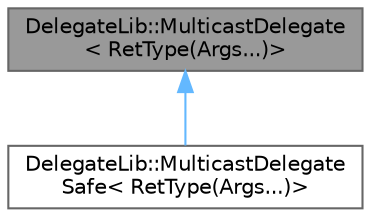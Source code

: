 digraph "DelegateLib::MulticastDelegate&lt; RetType(Args...)&gt;"
{
 // LATEX_PDF_SIZE
  bgcolor="transparent";
  edge [fontname=Helvetica,fontsize=10,labelfontname=Helvetica,labelfontsize=10];
  node [fontname=Helvetica,fontsize=10,shape=box,height=0.2,width=0.4];
  Node1 [id="Node000001",label="DelegateLib::MulticastDelegate\l\< RetType(Args...)\>",height=0.2,width=0.4,color="gray40", fillcolor="grey60", style="filled", fontcolor="black",tooltip="Not thread-safe multicast delegate container class. The class has a list of Delegate<> instances...."];
  Node1 -> Node2 [id="edge1_Node000001_Node000002",dir="back",color="steelblue1",style="solid",tooltip=" "];
  Node2 [id="Node000002",label="DelegateLib::MulticastDelegate\lSafe\< RetType(Args...)\>",height=0.2,width=0.4,color="gray40", fillcolor="white", style="filled",URL="$class_delegate_lib_1_1_multicast_delegate_safe_3_01_ret_type_07_args_8_8_8_08_4.html",tooltip="Thread-safe multicast delegate container class."];
}
